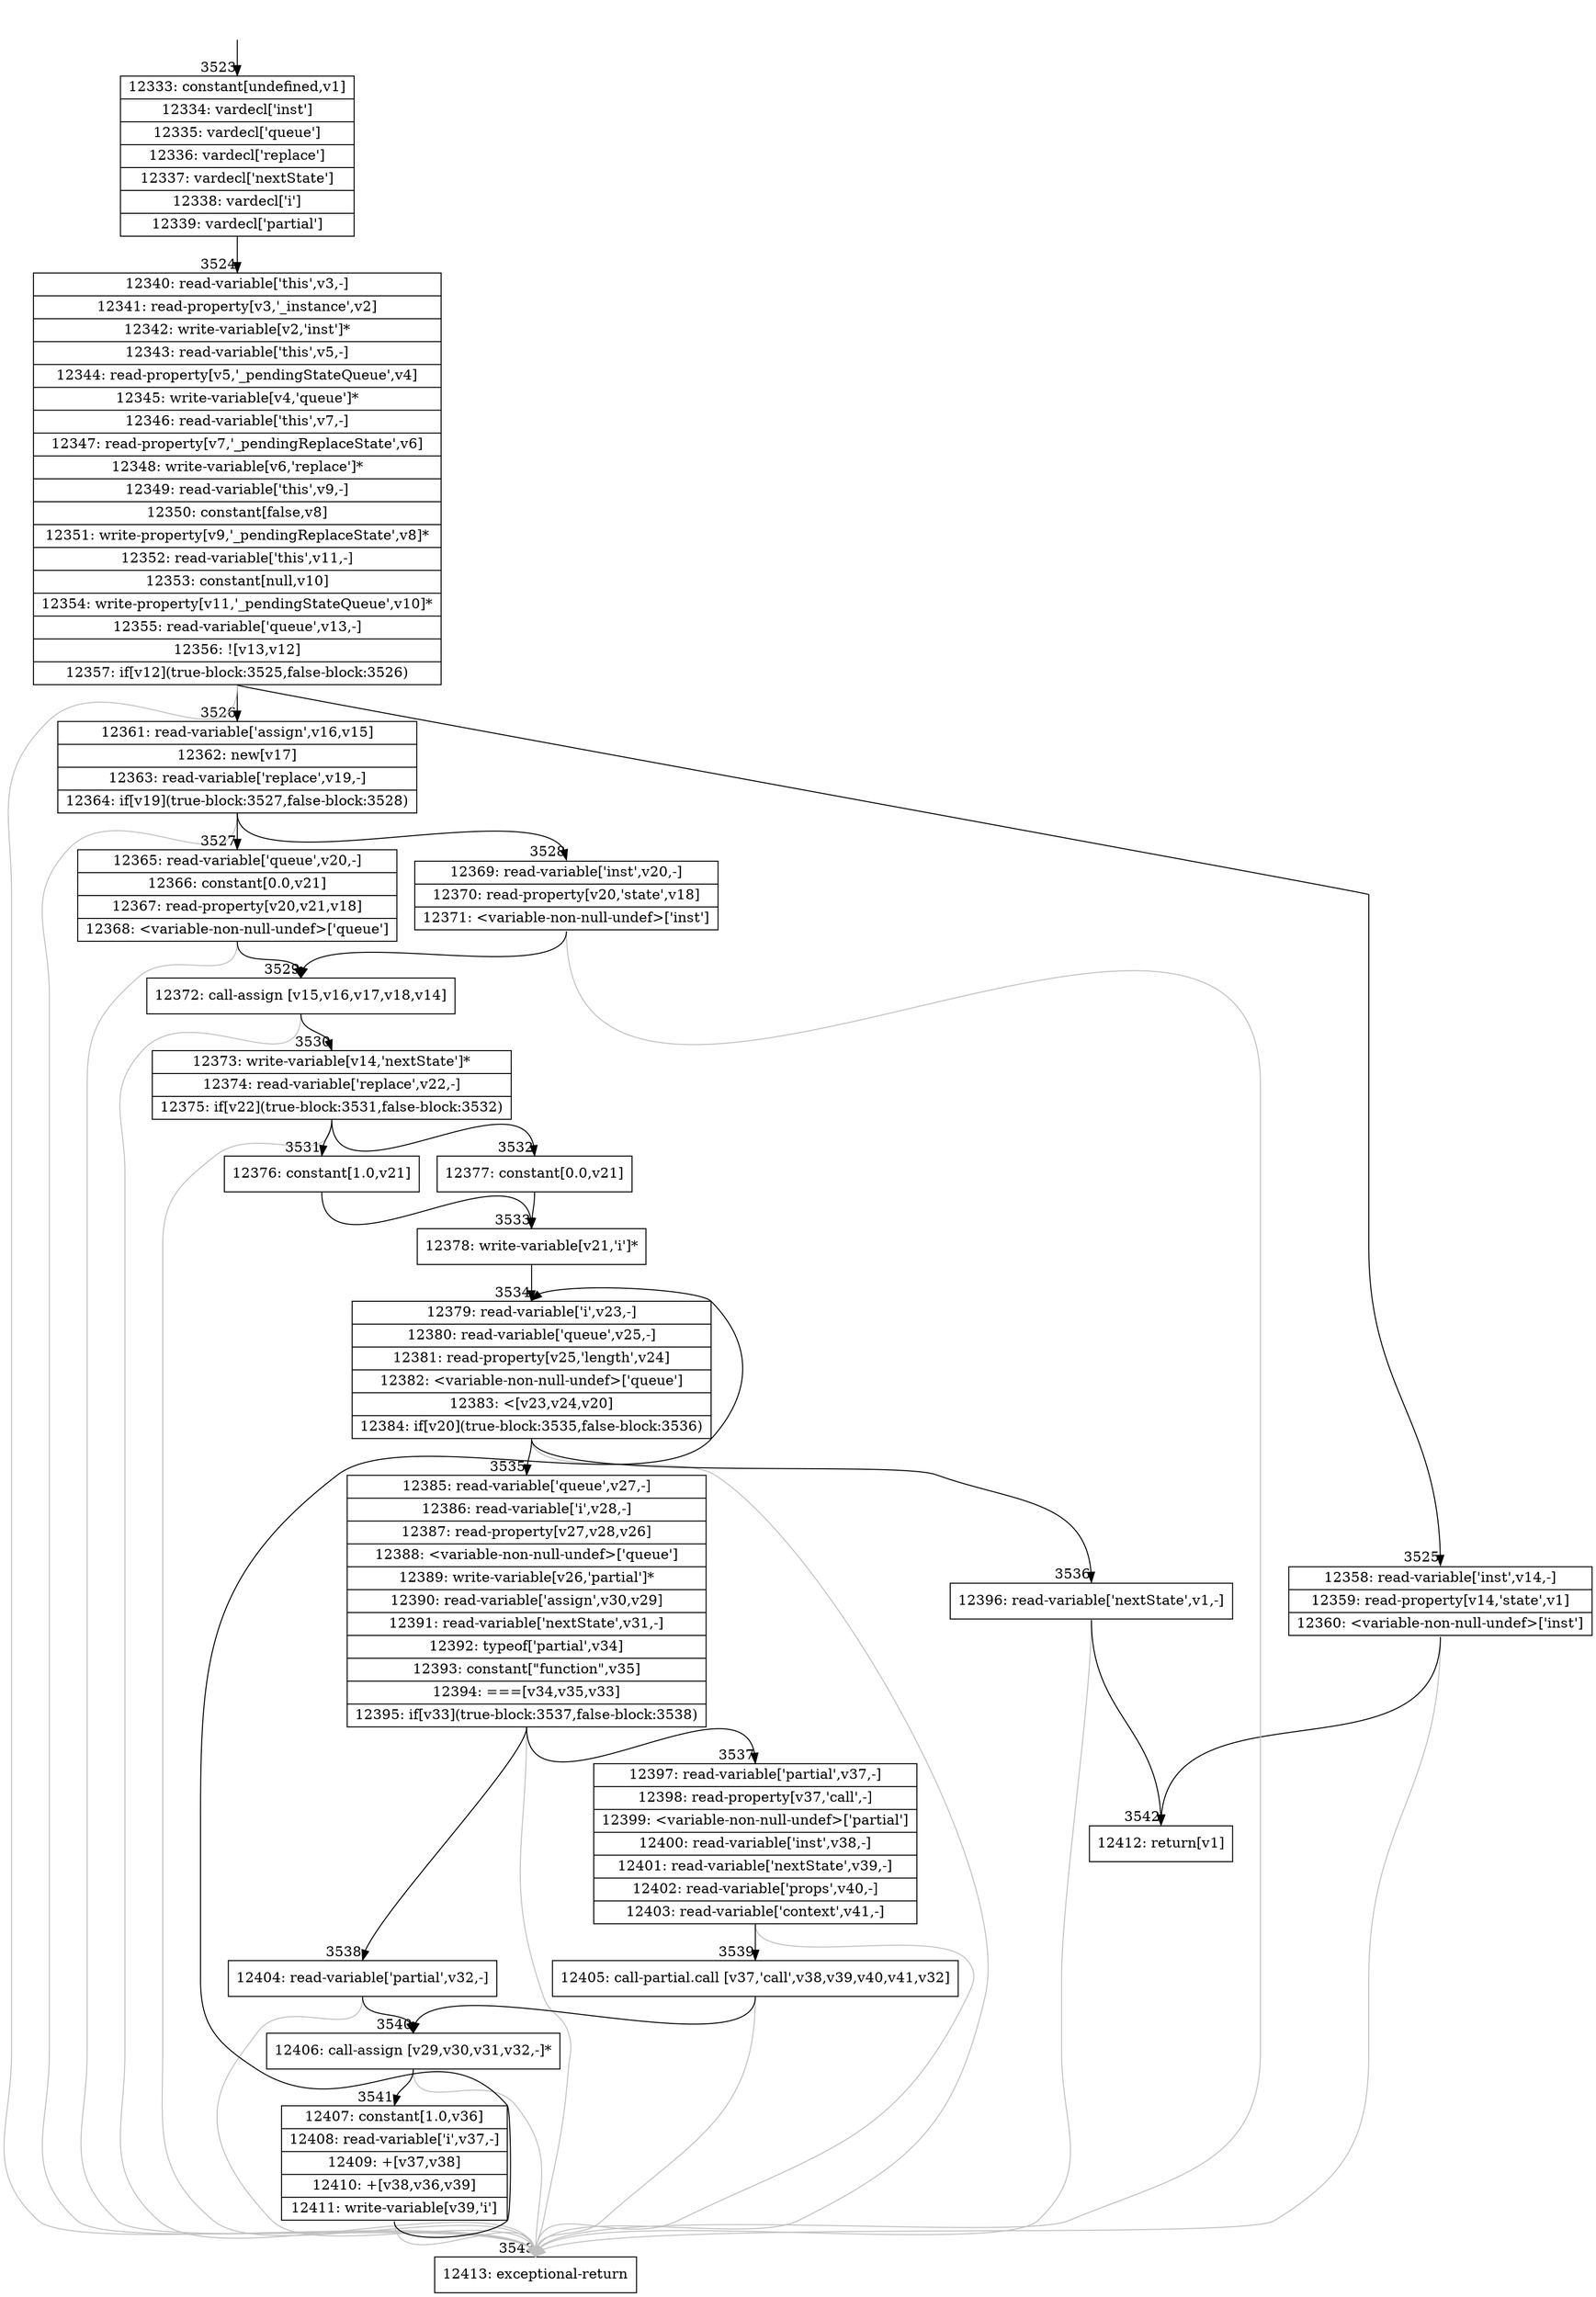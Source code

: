 digraph {
rankdir="TD"
BB_entry246[shape=none,label=""];
BB_entry246 -> BB3523 [tailport=s, headport=n, headlabel="    3523"]
BB3523 [shape=record label="{12333: constant[undefined,v1]|12334: vardecl['inst']|12335: vardecl['queue']|12336: vardecl['replace']|12337: vardecl['nextState']|12338: vardecl['i']|12339: vardecl['partial']}" ] 
BB3523 -> BB3524 [tailport=s, headport=n, headlabel="      3524"]
BB3524 [shape=record label="{12340: read-variable['this',v3,-]|12341: read-property[v3,'_instance',v2]|12342: write-variable[v2,'inst']*|12343: read-variable['this',v5,-]|12344: read-property[v5,'_pendingStateQueue',v4]|12345: write-variable[v4,'queue']*|12346: read-variable['this',v7,-]|12347: read-property[v7,'_pendingReplaceState',v6]|12348: write-variable[v6,'replace']*|12349: read-variable['this',v9,-]|12350: constant[false,v8]|12351: write-property[v9,'_pendingReplaceState',v8]*|12352: read-variable['this',v11,-]|12353: constant[null,v10]|12354: write-property[v11,'_pendingStateQueue',v10]*|12355: read-variable['queue',v13,-]|12356: ![v13,v12]|12357: if[v12](true-block:3525,false-block:3526)}" ] 
BB3524 -> BB3525 [tailport=s, headport=n, headlabel="      3525"]
BB3524 -> BB3526 [tailport=s, headport=n, headlabel="      3526"]
BB3524 -> BB3543 [tailport=s, headport=n, color=gray, headlabel="      3543"]
BB3525 [shape=record label="{12358: read-variable['inst',v14,-]|12359: read-property[v14,'state',v1]|12360: \<variable-non-null-undef\>['inst']}" ] 
BB3525 -> BB3542 [tailport=s, headport=n, headlabel="      3542"]
BB3525 -> BB3543 [tailport=s, headport=n, color=gray]
BB3526 [shape=record label="{12361: read-variable['assign',v16,v15]|12362: new[v17]|12363: read-variable['replace',v19,-]|12364: if[v19](true-block:3527,false-block:3528)}" ] 
BB3526 -> BB3527 [tailport=s, headport=n, headlabel="      3527"]
BB3526 -> BB3528 [tailport=s, headport=n, headlabel="      3528"]
BB3526 -> BB3543 [tailport=s, headport=n, color=gray]
BB3527 [shape=record label="{12365: read-variable['queue',v20,-]|12366: constant[0.0,v21]|12367: read-property[v20,v21,v18]|12368: \<variable-non-null-undef\>['queue']}" ] 
BB3527 -> BB3529 [tailport=s, headport=n, headlabel="      3529"]
BB3527 -> BB3543 [tailport=s, headport=n, color=gray]
BB3528 [shape=record label="{12369: read-variable['inst',v20,-]|12370: read-property[v20,'state',v18]|12371: \<variable-non-null-undef\>['inst']}" ] 
BB3528 -> BB3529 [tailport=s, headport=n]
BB3528 -> BB3543 [tailport=s, headport=n, color=gray]
BB3529 [shape=record label="{12372: call-assign [v15,v16,v17,v18,v14]}" ] 
BB3529 -> BB3530 [tailport=s, headport=n, headlabel="      3530"]
BB3529 -> BB3543 [tailport=s, headport=n, color=gray]
BB3530 [shape=record label="{12373: write-variable[v14,'nextState']*|12374: read-variable['replace',v22,-]|12375: if[v22](true-block:3531,false-block:3532)}" ] 
BB3530 -> BB3531 [tailport=s, headport=n, headlabel="      3531"]
BB3530 -> BB3532 [tailport=s, headport=n, headlabel="      3532"]
BB3530 -> BB3543 [tailport=s, headport=n, color=gray]
BB3531 [shape=record label="{12376: constant[1.0,v21]}" ] 
BB3531 -> BB3533 [tailport=s, headport=n, headlabel="      3533"]
BB3532 [shape=record label="{12377: constant[0.0,v21]}" ] 
BB3532 -> BB3533 [tailport=s, headport=n]
BB3533 [shape=record label="{12378: write-variable[v21,'i']*}" ] 
BB3533 -> BB3534 [tailport=s, headport=n, headlabel="      3534"]
BB3534 [shape=record label="{12379: read-variable['i',v23,-]|12380: read-variable['queue',v25,-]|12381: read-property[v25,'length',v24]|12382: \<variable-non-null-undef\>['queue']|12383: \<[v23,v24,v20]|12384: if[v20](true-block:3535,false-block:3536)}" ] 
BB3534 -> BB3535 [tailport=s, headport=n, headlabel="      3535"]
BB3534 -> BB3536 [tailport=s, headport=n, headlabel="      3536"]
BB3534 -> BB3543 [tailport=s, headport=n, color=gray]
BB3535 [shape=record label="{12385: read-variable['queue',v27,-]|12386: read-variable['i',v28,-]|12387: read-property[v27,v28,v26]|12388: \<variable-non-null-undef\>['queue']|12389: write-variable[v26,'partial']*|12390: read-variable['assign',v30,v29]|12391: read-variable['nextState',v31,-]|12392: typeof['partial',v34]|12393: constant[\"function\",v35]|12394: ===[v34,v35,v33]|12395: if[v33](true-block:3537,false-block:3538)}" ] 
BB3535 -> BB3537 [tailport=s, headport=n, headlabel="      3537"]
BB3535 -> BB3538 [tailport=s, headport=n, headlabel="      3538"]
BB3535 -> BB3543 [tailport=s, headport=n, color=gray]
BB3536 [shape=record label="{12396: read-variable['nextState',v1,-]}" ] 
BB3536 -> BB3542 [tailport=s, headport=n]
BB3536 -> BB3543 [tailport=s, headport=n, color=gray]
BB3537 [shape=record label="{12397: read-variable['partial',v37,-]|12398: read-property[v37,'call',-]|12399: \<variable-non-null-undef\>['partial']|12400: read-variable['inst',v38,-]|12401: read-variable['nextState',v39,-]|12402: read-variable['props',v40,-]|12403: read-variable['context',v41,-]}" ] 
BB3537 -> BB3539 [tailport=s, headport=n, headlabel="      3539"]
BB3537 -> BB3543 [tailport=s, headport=n, color=gray]
BB3538 [shape=record label="{12404: read-variable['partial',v32,-]}" ] 
BB3538 -> BB3540 [tailport=s, headport=n, headlabel="      3540"]
BB3538 -> BB3543 [tailport=s, headport=n, color=gray]
BB3539 [shape=record label="{12405: call-partial.call [v37,'call',v38,v39,v40,v41,v32]}" ] 
BB3539 -> BB3540 [tailport=s, headport=n]
BB3539 -> BB3543 [tailport=s, headport=n, color=gray]
BB3540 [shape=record label="{12406: call-assign [v29,v30,v31,v32,-]*}" ] 
BB3540 -> BB3541 [tailport=s, headport=n, headlabel="      3541"]
BB3540 -> BB3543 [tailport=s, headport=n, color=gray]
BB3541 [shape=record label="{12407: constant[1.0,v36]|12408: read-variable['i',v37,-]|12409: +[v37,v38]|12410: +[v38,v36,v39]|12411: write-variable[v39,'i']}" ] 
BB3541 -> BB3534 [tailport=s, headport=n]
BB3541 -> BB3543 [tailport=s, headport=n, color=gray]
BB3542 [shape=record label="{12412: return[v1]}" ] 
BB3543 [shape=record label="{12413: exceptional-return}" ] 
//#$~ 6842
}
